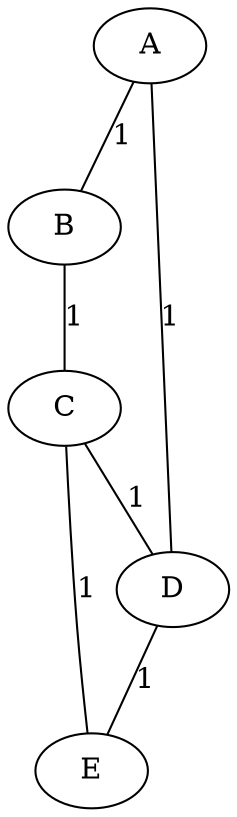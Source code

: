graph G {
  A -- B [label="1"];
  A -- D [label="1"];
  B -- C [label="1"];
  C -- D [label="1"];
  C -- E [label="1"];
  D -- E [label="1"];
}
